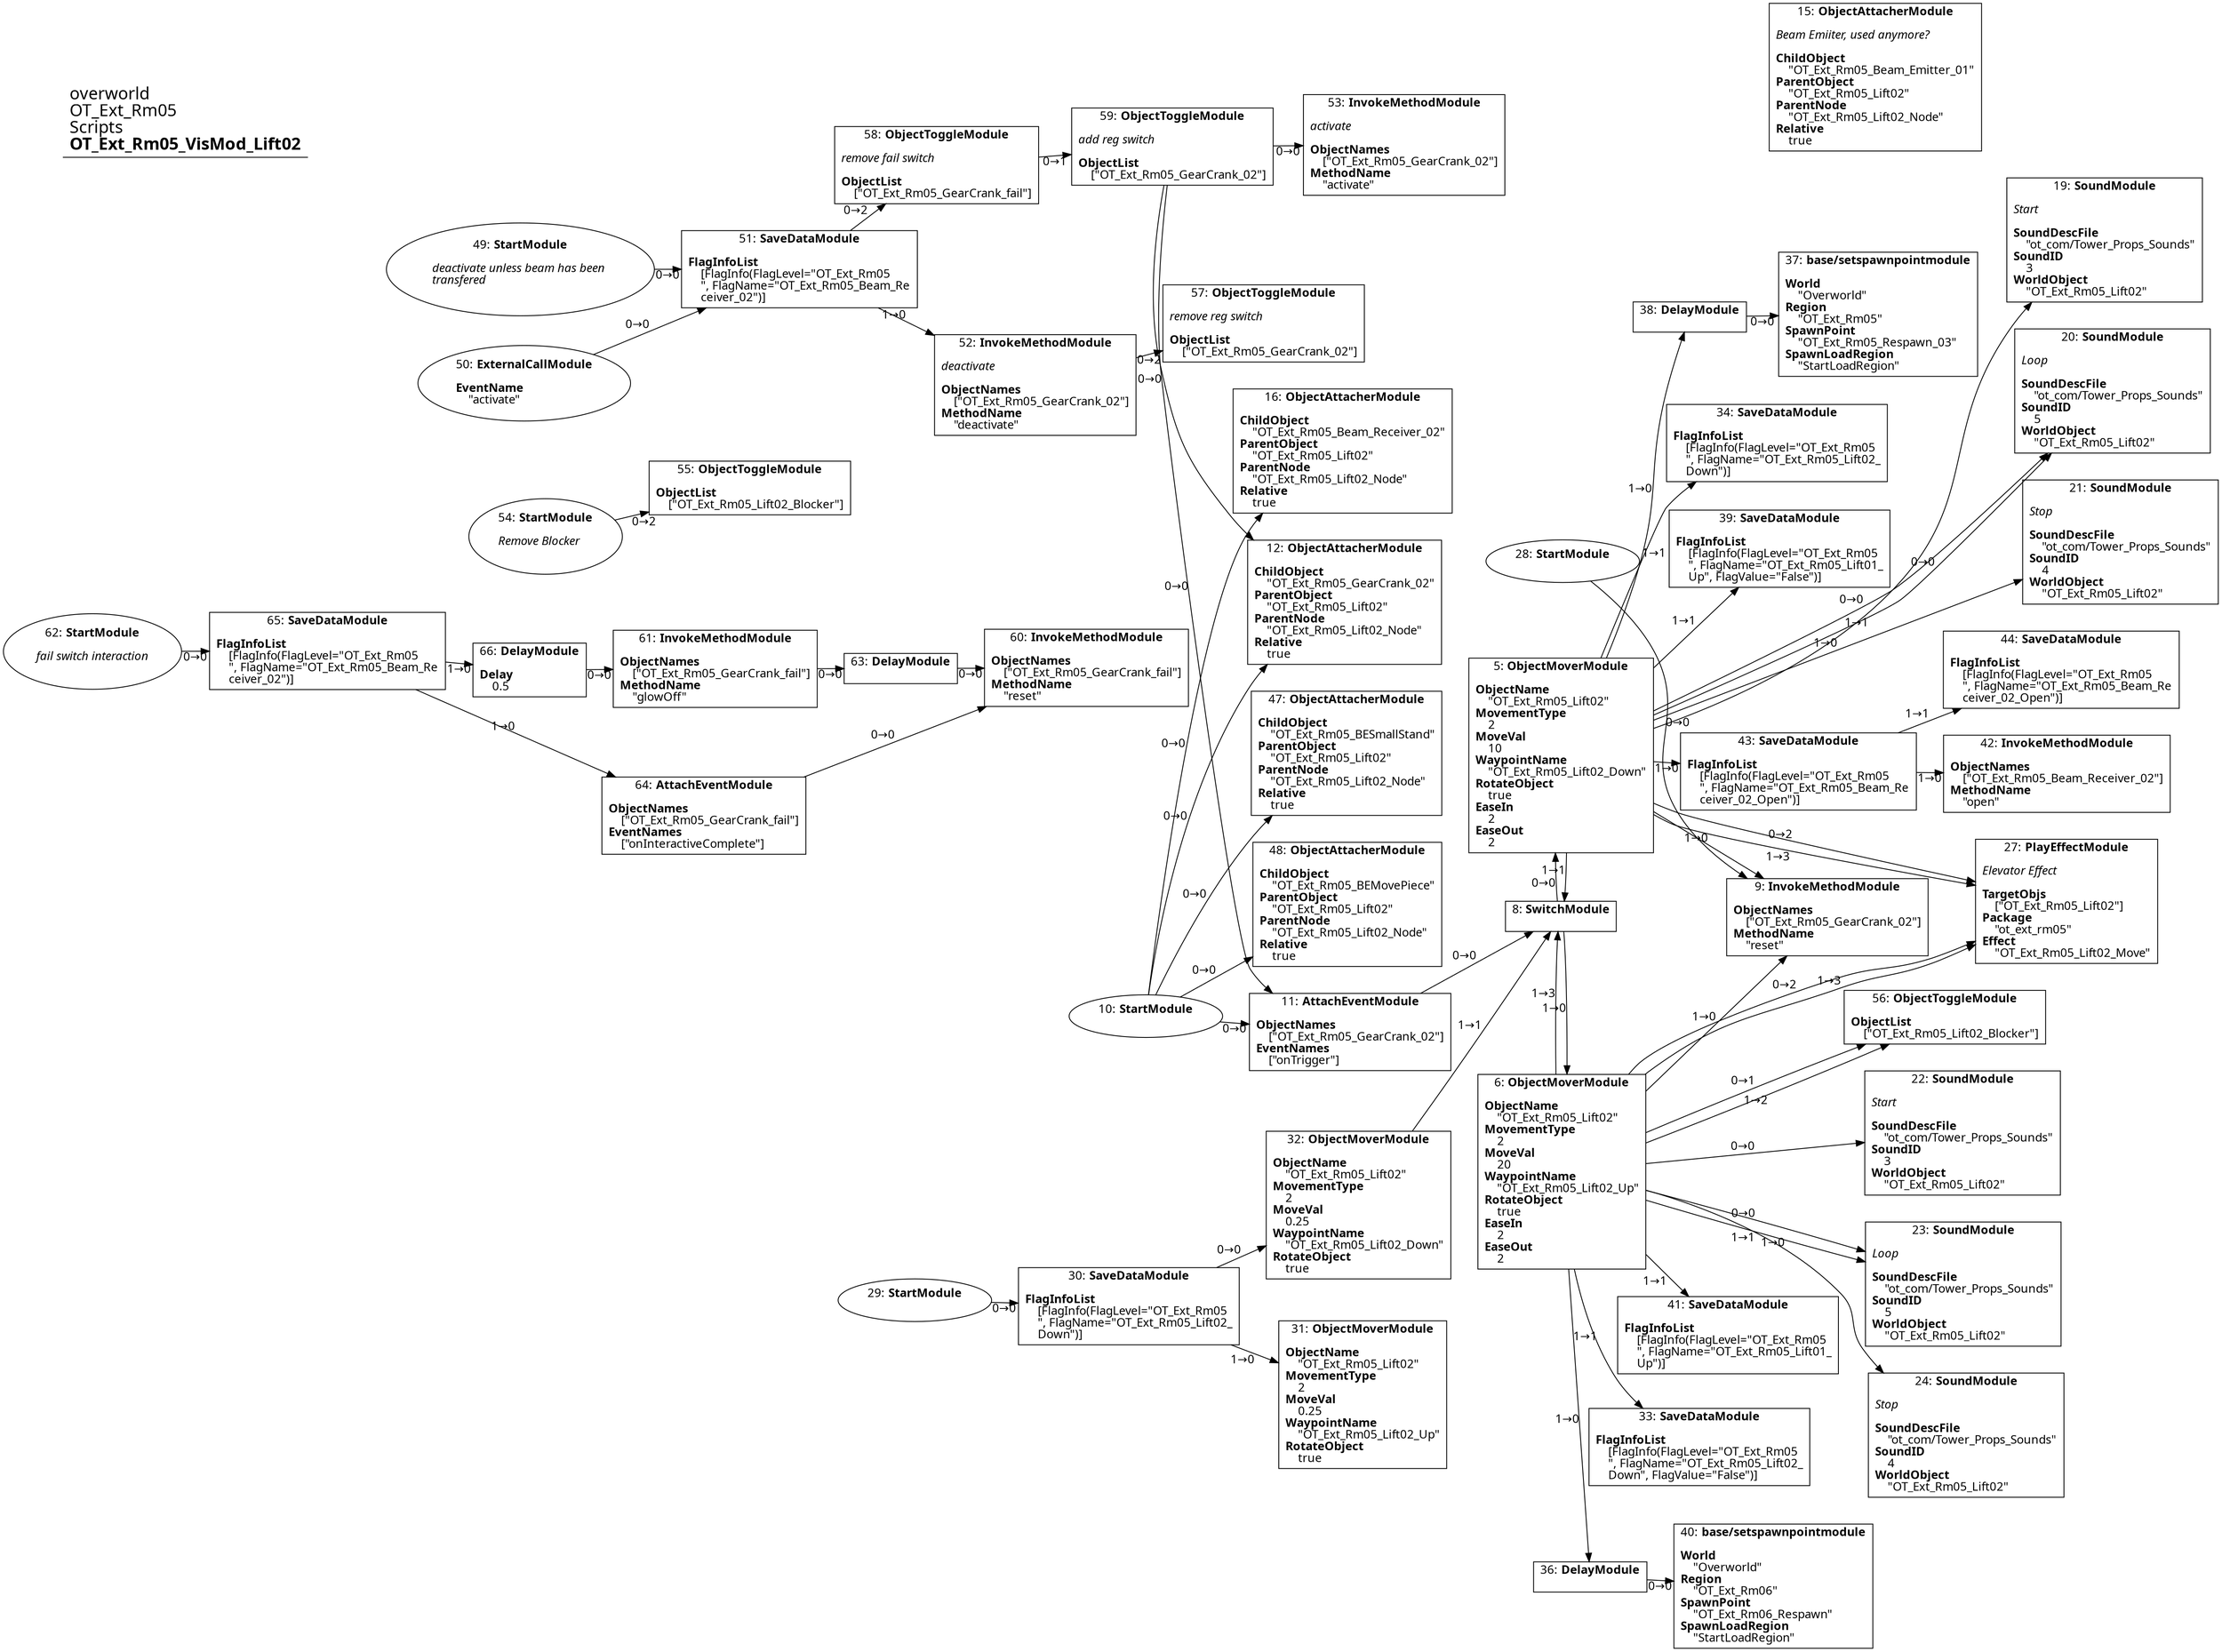 digraph {
    layout = fdp;
    overlap = prism;
    sep = "+16";
    splines = spline;

    node [ shape = box ];

    graph [ fontname = "Segoe UI" ];
    node [ fontname = "Segoe UI" ];
    edge [ fontname = "Segoe UI" ];

    5 [ label = <5: <b>ObjectMoverModule</b><br/><br/><b>ObjectName</b><br align="left"/>    &quot;OT_Ext_Rm05_Lift02&quot;<br align="left"/><b>MovementType</b><br align="left"/>    2<br align="left"/><b>MoveVal</b><br align="left"/>    10<br align="left"/><b>WaypointName</b><br align="left"/>    &quot;OT_Ext_Rm05_Lift02_Down&quot;<br align="left"/><b>RotateObject</b><br align="left"/>    true<br align="left"/><b>EaseIn</b><br align="left"/>    2<br align="left"/><b>EaseOut</b><br align="left"/>    2<br align="left"/>> ];
    5 [ pos = "0.51500005,-0.14600001!" ];
    5 -> 8 [ label = "1→1" ];
    5 -> 9 [ label = "1→0" ];
    5 -> 19 [ label = "0→0" ];
    5 -> 20 [ label = "0→0" ];
    5 -> 20 [ label = "1→1" ];
    5 -> 21 [ label = "1→0" ];
    5 -> 27 [ label = "0→2" ];
    5 -> 27 [ label = "1→3" ];
    5 -> 34 [ label = "1→1" ];
    5 -> 38 [ label = "1→0" ];
    5 -> 39 [ label = "1→1" ];
    5 -> 43 [ label = "1→0" ];

    6 [ label = <6: <b>ObjectMoverModule</b><br/><br/><b>ObjectName</b><br align="left"/>    &quot;OT_Ext_Rm05_Lift02&quot;<br align="left"/><b>MovementType</b><br align="left"/>    2<br align="left"/><b>MoveVal</b><br align="left"/>    20<br align="left"/><b>WaypointName</b><br align="left"/>    &quot;OT_Ext_Rm05_Lift02_Up&quot;<br align="left"/><b>RotateObject</b><br align="left"/>    true<br align="left"/><b>EaseIn</b><br align="left"/>    2<br align="left"/><b>EaseOut</b><br align="left"/>    2<br align="left"/>> ];
    6 [ pos = "0.52000004,-0.57900006!" ];
    6 -> 8 [ label = "1→3" ];
    6 -> 9 [ label = "1→0" ];
    6 -> 22 [ label = "0→0" ];
    6 -> 23 [ label = "0→0" ];
    6 -> 23 [ label = "1→1" ];
    6 -> 24 [ label = "1→0" ];
    6 -> 27 [ label = "0→2" ];
    6 -> 27 [ label = "1→3" ];
    6 -> 33 [ label = "1→1" ];
    6 -> 36 [ label = "1→0" ];
    6 -> 41 [ label = "1→1" ];
    6 -> 56 [ label = "0→1" ];
    6 -> 56 [ label = "1→2" ];

    8 [ label = <8: <b>SwitchModule</b><br/><br/>> ];
    8 [ pos = "0.51100004,-0.347!" ];
    8 -> 5 [ label = "0→0" ];
    8 -> 6 [ label = "1→0" ];

    9 [ label = <9: <b>InvokeMethodModule</b><br/><br/><b>ObjectNames</b><br align="left"/>    [&quot;OT_Ext_Rm05_GearCrank_02&quot;]<br align="left"/><b>MethodName</b><br align="left"/>    &quot;reset&quot;<br align="left"/>> ];
    9 [ pos = "0.89000005,-0.36100003!" ];

    10 [ label = <10: <b>StartModule</b><br/><br/>> ];
    10 [ shape = oval ]
    10 [ pos = "0.026,-0.347!" ];
    10 -> 11 [ label = "0→0" ];
    10 -> 12 [ label = "0→0" ];
    10 -> 16 [ label = "0→0" ];
    10 -> 47 [ label = "0→0" ];
    10 -> 48 [ label = "0→0" ];

    11 [ label = <11: <b>AttachEventModule</b><br/><br/><b>ObjectNames</b><br align="left"/>    [&quot;OT_Ext_Rm05_GearCrank_02&quot;]<br align="left"/><b>EventNames</b><br align="left"/>    [&quot;onTrigger&quot;]<br align="left"/>> ];
    11 [ pos = "0.24000001,-0.347!" ];
    11 -> 8 [ label = "0→0" ];

    12 [ label = <12: <b>ObjectAttacherModule</b><br/><br/><b>ChildObject</b><br align="left"/>    &quot;OT_Ext_Rm05_GearCrank_02&quot;<br align="left"/><b>ParentObject</b><br align="left"/>    &quot;OT_Ext_Rm05_Lift02&quot;<br align="left"/><b>ParentNode</b><br align="left"/>    &quot;OT_Ext_Rm05_Lift02_Node&quot;<br align="left"/><b>Relative</b><br align="left"/>    true<br align="left"/>> ];
    12 [ pos = "0.24300002,-0.045!" ];

    15 [ label = <15: <b>ObjectAttacherModule</b><br/><br/><i>Beam Emiiter, used anymore?<br align="left"/></i><br align="left"/><b>ChildObject</b><br align="left"/>    &quot;OT_Ext_Rm05_Beam_Emitter_01&quot;<br align="left"/><b>ParentObject</b><br align="left"/>    &quot;OT_Ext_Rm05_Lift02&quot;<br align="left"/><b>ParentNode</b><br align="left"/>    &quot;OT_Ext_Rm05_Lift02_Node&quot;<br align="left"/><b>Relative</b><br align="left"/>    true<br align="left"/>> ];
    15 [ pos = "0.94000006,0.776!" ];

    16 [ label = <16: <b>ObjectAttacherModule</b><br/><br/><b>ChildObject</b><br align="left"/>    &quot;OT_Ext_Rm05_Beam_Receiver_02&quot;<br align="left"/><b>ParentObject</b><br align="left"/>    &quot;OT_Ext_Rm05_Lift02&quot;<br align="left"/><b>ParentNode</b><br align="left"/>    &quot;OT_Ext_Rm05_Lift02_Node&quot;<br align="left"/><b>Relative</b><br align="left"/>    true<br align="left"/>> ];
    16 [ pos = "0.24200001,0.046000004!" ];

    19 [ label = <19: <b>SoundModule</b><br/><br/><i>Start<br align="left"/></i><br align="left"/><b>SoundDescFile</b><br align="left"/>    &quot;ot_com/Tower_Props_Sounds&quot;<br align="left"/><b>SoundID</b><br align="left"/>    3<br align="left"/><b>WorldObject</b><br align="left"/>    &quot;OT_Ext_Rm05_Lift02&quot;<br align="left"/>> ];
    19 [ pos = "1.2770001,0.43600002!" ];

    20 [ label = <20: <b>SoundModule</b><br/><br/><i>Loop<br align="left"/></i><br align="left"/><b>SoundDescFile</b><br align="left"/>    &quot;ot_com/Tower_Props_Sounds&quot;<br align="left"/><b>SoundID</b><br align="left"/>    5<br align="left"/><b>WorldObject</b><br align="left"/>    &quot;OT_Ext_Rm05_Lift02&quot;<br align="left"/>> ];
    20 [ pos = "1.281,0.28100002!" ];

    21 [ label = <21: <b>SoundModule</b><br/><br/><i>Stop<br align="left"/></i><br align="left"/><b>SoundDescFile</b><br align="left"/>    &quot;ot_com/Tower_Props_Sounds&quot;<br align="left"/><b>SoundID</b><br align="left"/>    4<br align="left"/><b>WorldObject</b><br align="left"/>    &quot;OT_Ext_Rm05_Lift02&quot;<br align="left"/>> ];
    21 [ pos = "1.284,0.132!" ];

    22 [ label = <22: <b>SoundModule</b><br/><br/><i>Start<br align="left"/></i><br align="left"/><b>SoundDescFile</b><br align="left"/>    &quot;ot_com/Tower_Props_Sounds&quot;<br align="left"/><b>SoundID</b><br align="left"/>    3<br align="left"/><b>WorldObject</b><br align="left"/>    &quot;OT_Ext_Rm05_Lift02&quot;<br align="left"/>> ];
    22 [ pos = "1.052,-0.72300005!" ];

    23 [ label = <23: <b>SoundModule</b><br/><br/><i>Loop<br align="left"/></i><br align="left"/><b>SoundDescFile</b><br align="left"/>    &quot;ot_com/Tower_Props_Sounds&quot;<br align="left"/><b>SoundID</b><br align="left"/>    5<br align="left"/><b>WorldObject</b><br align="left"/>    &quot;OT_Ext_Rm05_Lift02&quot;<br align="left"/>> ];
    23 [ pos = "1.056,-0.878!" ];

    24 [ label = <24: <b>SoundModule</b><br/><br/><i>Stop<br align="left"/></i><br align="left"/><b>SoundDescFile</b><br align="left"/>    &quot;ot_com/Tower_Props_Sounds&quot;<br align="left"/><b>SoundID</b><br align="left"/>    4<br align="left"/><b>WorldObject</b><br align="left"/>    &quot;OT_Ext_Rm05_Lift02&quot;<br align="left"/>> ];
    24 [ pos = "1.059,-1.0270001!" ];

    27 [ label = <27: <b>PlayEffectModule</b><br/><br/><i>Elevator Effect<br align="left"/></i><br align="left"/><b>TargetObjs</b><br align="left"/>    [&quot;OT_Ext_Rm05_Lift02&quot;]<br align="left"/><b>Package</b><br align="left"/>    &quot;ot_ext_rm05&quot;<br align="left"/><b>Effect</b><br align="left"/>    &quot;OT_Ext_Rm05_Lift02_Move&quot;<br align="left"/>> ];
    27 [ pos = "1.2110001,-0.36100003!" ];

    28 [ label = <28: <b>StartModule</b><br/><br/>> ];
    28 [ shape = oval ]
    28 [ pos = "0.53300005,0.035!" ];
    28 -> 9 [ label = "0→0" ];

    29 [ label = <29: <b>StartModule</b><br/><br/>> ];
    29 [ shape = oval ]
    29 [ pos = "-0.27600002,-0.88000005!" ];
    29 -> 30 [ label = "0→0" ];

    30 [ label = <30: <b>SaveDataModule</b><br/><br/><b>FlagInfoList</b><br align="left"/>    [FlagInfo(FlagLevel=&quot;OT_Ext_Rm05<br align="left"/>    &quot;, FlagName=&quot;OT_Ext_Rm05_Lift02_<br align="left"/>    Down&quot;)]<br align="left"/>> ];
    30 [ pos = "-0.061000004,-0.88000005!" ];
    30 -> 32 [ label = "0→0" ];
    30 -> 31 [ label = "1→0" ];

    31 [ label = <31: <b>ObjectMoverModule</b><br/><br/><b>ObjectName</b><br align="left"/>    &quot;OT_Ext_Rm05_Lift02&quot;<br align="left"/><b>MovementType</b><br align="left"/>    2<br align="left"/><b>MoveVal</b><br align="left"/>    0.25<br align="left"/><b>WaypointName</b><br align="left"/>    &quot;OT_Ext_Rm05_Lift02_Up&quot;<br align="left"/><b>RotateObject</b><br align="left"/>    true<br align="left"/>> ];
    31 [ pos = "0.19600001,-0.99200004!" ];

    32 [ label = <32: <b>ObjectMoverModule</b><br/><br/><b>ObjectName</b><br align="left"/>    &quot;OT_Ext_Rm05_Lift02&quot;<br align="left"/><b>MovementType</b><br align="left"/>    2<br align="left"/><b>MoveVal</b><br align="left"/>    0.25<br align="left"/><b>WaypointName</b><br align="left"/>    &quot;OT_Ext_Rm05_Lift02_Down&quot;<br align="left"/><b>RotateObject</b><br align="left"/>    true<br align="left"/>> ];
    32 [ pos = "0.194,-0.74200004!" ];
    32 -> 8 [ label = "1→1" ];

    33 [ label = <33: <b>SaveDataModule</b><br/><br/><b>FlagInfoList</b><br align="left"/>    [FlagInfo(FlagLevel=&quot;OT_Ext_Rm05<br align="left"/>    &quot;, FlagName=&quot;OT_Ext_Rm05_Lift02_<br align="left"/>    Down&quot;, FlagValue=&quot;False&quot;)]<br align="left"/>> ];
    33 [ pos = "0.72300005,-1.0500001!" ];

    34 [ label = <34: <b>SaveDataModule</b><br/><br/><b>FlagInfoList</b><br align="left"/>    [FlagInfo(FlagLevel=&quot;OT_Ext_Rm05<br align="left"/>    &quot;, FlagName=&quot;OT_Ext_Rm05_Lift02_<br align="left"/>    Down&quot;)]<br align="left"/>> ];
    34 [ pos = "0.74600005,0.21000001!" ];

    36 [ label = <36: <b>DelayModule</b><br/><br/>> ];
    36 [ pos = "0.684,-1.217!" ];
    36 -> 40 [ label = "0→0" ];

    37 [ label = <37: <b>base/setspawnpointmodule</b><br/><br/><b>World</b><br align="left"/>    &quot;Overworld&quot;<br align="left"/><b>Region</b><br align="left"/>    &quot;OT_Ext_Rm05&quot;<br align="left"/><b>SpawnPoint</b><br align="left"/>    &quot;OT_Ext_Rm05_Respawn_03&quot;<br align="left"/><b>SpawnLoadRegion</b><br align="left"/>    &quot;StartLoadRegion&quot;<br align="left"/>> ];
    37 [ pos = "0.88000005,0.402!" ];

    38 [ label = <38: <b>DelayModule</b><br/><br/>> ];
    38 [ pos = "0.711,0.402!" ];
    38 -> 37 [ label = "0→0" ];

    39 [ label = <39: <b>SaveDataModule</b><br/><br/><b>FlagInfoList</b><br align="left"/>    [FlagInfo(FlagLevel=&quot;OT_Ext_Rm05<br align="left"/>    &quot;, FlagName=&quot;OT_Ext_Rm05_Lift01_<br align="left"/>    Up&quot;, FlagValue=&quot;False&quot;)]<br align="left"/>> ];
    39 [ pos = "0.748,0.07700001!" ];

    40 [ label = <40: <b>base/setspawnpointmodule</b><br/><br/><b>World</b><br align="left"/>    &quot;Overworld&quot;<br align="left"/><b>Region</b><br align="left"/>    &quot;OT_Ext_Rm06&quot;<br align="left"/><b>SpawnPoint</b><br align="left"/>    &quot;OT_Ext_Rm06_Respawn&quot;<br align="left"/><b>SpawnLoadRegion</b><br align="left"/>    &quot;StartLoadRegion&quot;<br align="left"/>> ];
    40 [ pos = "0.84000003,-1.217!" ];

    41 [ label = <41: <b>SaveDataModule</b><br/><br/><b>FlagInfoList</b><br align="left"/>    [FlagInfo(FlagLevel=&quot;OT_Ext_Rm05<br align="left"/>    &quot;, FlagName=&quot;OT_Ext_Rm05_Lift01_<br align="left"/>    Up&quot;)]<br align="left"/>> ];
    41 [ pos = "0.734,-0.9110001!" ];

    42 [ label = <42: <b>InvokeMethodModule</b><br/><br/><b>ObjectNames</b><br align="left"/>    [&quot;OT_Ext_Rm05_Beam_Receiver_02&quot;]<br align="left"/><b>MethodName</b><br align="left"/>    &quot;open&quot;<br align="left"/>> ];
    42 [ pos = "1.1930001,-0.192!" ];

    43 [ label = <43: <b>SaveDataModule</b><br/><br/><b>FlagInfoList</b><br align="left"/>    [FlagInfo(FlagLevel=&quot;OT_Ext_Rm05<br align="left"/>    &quot;, FlagName=&quot;OT_Ext_Rm05_Beam_Re<br align="left"/>    ceiver_02_Open&quot;)]<br align="left"/>> ];
    43 [ pos = "0.95400006,-0.16900001!" ];
    43 -> 42 [ label = "1→0" ];
    43 -> 44 [ label = "1→1" ];

    44 [ label = <44: <b>SaveDataModule</b><br/><br/><b>FlagInfoList</b><br align="left"/>    [FlagInfo(FlagLevel=&quot;OT_Ext_Rm05<br align="left"/>    &quot;, FlagName=&quot;OT_Ext_Rm05_Beam_Re<br align="left"/>    ceiver_02_Open&quot;)]<br align="left"/>> ];
    44 [ pos = "1.2030001,-0.046000004!" ];

    47 [ label = <47: <b>ObjectAttacherModule</b><br/><br/><b>ChildObject</b><br align="left"/>    &quot;OT_Ext_Rm05_BESmallStand&quot;<br align="left"/><b>ParentObject</b><br align="left"/>    &quot;OT_Ext_Rm05_Lift02&quot;<br align="left"/><b>ParentNode</b><br align="left"/>    &quot;OT_Ext_Rm05_Lift02_Node&quot;<br align="left"/><b>Relative</b><br align="left"/>    true<br align="left"/>> ];
    47 [ pos = "0.24400002,-0.13700001!" ];

    48 [ label = <48: <b>ObjectAttacherModule</b><br/><br/><b>ChildObject</b><br align="left"/>    &quot;OT_Ext_Rm05_BEMovePiece&quot;<br align="left"/><b>ParentObject</b><br align="left"/>    &quot;OT_Ext_Rm05_Lift02&quot;<br align="left"/><b>ParentNode</b><br align="left"/>    &quot;OT_Ext_Rm05_Lift02_Node&quot;<br align="left"/><b>Relative</b><br align="left"/>    true<br align="left"/>> ];
    48 [ pos = "0.24300002,-0.224!" ];

    49 [ label = <49: <b>StartModule</b><br/><br/><i>deactivate unless beam has been <br align="left"/>transfered<br align="left"/></i><br align="left"/>> ];
    49 [ shape = oval ]
    49 [ pos = "-0.9620001,0.52400005!" ];
    49 -> 51 [ label = "0→0" ];

    50 [ label = <50: <b>ExternalCallModule</b><br/><br/><b>EventName</b><br align="left"/>    &quot;activate&quot;<br align="left"/>> ];
    50 [ shape = oval ]
    50 [ pos = "-0.9620001,0.43500003!" ];
    50 -> 51 [ label = "0→0" ];

    51 [ label = <51: <b>SaveDataModule</b><br/><br/><b>FlagInfoList</b><br align="left"/>    [FlagInfo(FlagLevel=&quot;OT_Ext_Rm05<br align="left"/>    &quot;, FlagName=&quot;OT_Ext_Rm05_Beam_Re<br align="left"/>    ceiver_02&quot;)]<br align="left"/>> ];
    51 [ pos = "-0.64000005,0.52400005!" ];
    51 -> 52 [ label = "1→0" ];
    51 -> 58 [ label = "0→2" ];

    52 [ label = <52: <b>InvokeMethodModule</b><br/><br/><i>deactivate<br align="left"/></i><br align="left"/><b>ObjectNames</b><br align="left"/>    [&quot;OT_Ext_Rm05_GearCrank_02&quot;]<br align="left"/><b>MethodName</b><br align="left"/>    &quot;deactivate&quot;<br align="left"/>> ];
    52 [ pos = "-0.37500003,0.388!" ];
    52 -> 57 [ label = "0→2" ];

    53 [ label = <53: <b>InvokeMethodModule</b><br/><br/><i>activate<br align="left"/></i><br align="left"/><b>ObjectNames</b><br align="left"/>    [&quot;OT_Ext_Rm05_GearCrank_02&quot;]<br align="left"/><b>MethodName</b><br align="left"/>    &quot;activate&quot;<br align="left"/>> ];
    53 [ pos = "0.177,0.70500004!" ];

    54 [ label = <54: <b>StartModule</b><br/><br/><i>Remove Blocker<br align="left"/></i><br align="left"/>> ];
    54 [ shape = oval ]
    54 [ pos = "-0.9480001,0.187!" ];
    54 -> 55 [ label = "0→2" ];

    55 [ label = <55: <b>ObjectToggleModule</b><br/><br/><b>ObjectList</b><br align="left"/>    [&quot;OT_Ext_Rm05_Lift02_Blocker&quot;]<br align="left"/>> ];
    55 [ pos = "-0.73700005,0.23300001!" ];

    56 [ label = <56: <b>ObjectToggleModule</b><br/><br/><b>ObjectList</b><br align="left"/>    [&quot;OT_Ext_Rm05_Lift02_Blocker&quot;]<br align="left"/>> ];
    56 [ pos = "1.0480001,-0.526!" ];

    57 [ label = <57: <b>ObjectToggleModule</b><br/><br/><i>remove reg switch<br align="left"/></i><br align="left"/><b>ObjectList</b><br align="left"/>    [&quot;OT_Ext_Rm05_GearCrank_02&quot;]<br align="left"/>> ];
    57 [ pos = "-0.098000005,0.43400002!" ];

    58 [ label = <58: <b>ObjectToggleModule</b><br/><br/><i>remove fail switch<br align="left"/></i><br align="left"/><b>ObjectList</b><br align="left"/>    [&quot;OT_Ext_Rm05_GearCrank_fail&quot;]<br align="left"/>> ];
    58 [ pos = "-0.38200003,0.68200004!" ];
    58 -> 59 [ label = "0→1" ];

    59 [ label = <59: <b>ObjectToggleModule</b><br/><br/><i>add reg switch<br align="left"/></i><br align="left"/><b>ObjectList</b><br align="left"/>    [&quot;OT_Ext_Rm05_GearCrank_02&quot;]<br align="left"/>> ];
    59 [ pos = "-0.1,0.70500004!" ];
    59 -> 53 [ label = "0→0" ];
    59 -> 12 [ label = "0→0" ];
    59 -> 11 [ label = "0→0" ];

    60 [ label = <60: <b>InvokeMethodModule</b><br/><br/><b>ObjectNames</b><br align="left"/>    [&quot;OT_Ext_Rm05_GearCrank_fail&quot;]<br align="left"/><b>MethodName</b><br align="left"/>    &quot;reset&quot;<br align="left"/>> ];
    60 [ pos = "-0.34500003,-0.024!" ];

    61 [ label = <61: <b>InvokeMethodModule</b><br/><br/><b>ObjectNames</b><br align="left"/>    [&quot;OT_Ext_Rm05_GearCrank_fail&quot;]<br align="left"/><b>MethodName</b><br align="left"/>    &quot;glowOff&quot;<br align="left"/>> ];
    61 [ pos = "-0.768,-0.024!" ];
    61 -> 63 [ label = "0→0" ];

    62 [ label = <62: <b>StartModule</b><br/><br/><i>fail switch interaction<br align="left"/></i><br align="left"/>> ];
    62 [ shape = oval ]
    62 [ pos = "-1.44,-0.001!" ];
    62 -> 65 [ label = "0→0" ];

    63 [ label = <63: <b>DelayModule</b><br/><br/>> ];
    63 [ pos = "-0.535,-0.024!" ];
    63 -> 60 [ label = "0→0" ];

    64 [ label = <64: <b>AttachEventModule</b><br/><br/><b>ObjectNames</b><br align="left"/>    [&quot;OT_Ext_Rm05_GearCrank_fail&quot;]<br align="left"/><b>EventNames</b><br align="left"/>    [&quot;onInteractiveComplete&quot;]<br align="left"/>> ];
    64 [ pos = "-0.772,-0.23300001!" ];
    64 -> 60 [ label = "0→0" ];

    65 [ label = <65: <b>SaveDataModule</b><br/><br/><b>FlagInfoList</b><br align="left"/>    [FlagInfo(FlagLevel=&quot;OT_Ext_Rm05<br align="left"/>    &quot;, FlagName=&quot;OT_Ext_Rm05_Beam_Re<br align="left"/>    ceiver_02&quot;)]<br align="left"/>> ];
    65 [ pos = "-1.2420001,-0.001!" ];
    65 -> 66 [ label = "1→0" ];
    65 -> 64 [ label = "1→0" ];

    66 [ label = <66: <b>DelayModule</b><br/><br/><b>Delay</b><br align="left"/>    0.5<br align="left"/>> ];
    66 [ pos = "-0.99000007,-0.024!" ];
    66 -> 61 [ label = "0→0" ];

    title [ pos = "-1.4410001,0.777!" ];
    title [ shape = underline ];
    title [ label = <<font point-size="20">overworld<br align="left"/>OT_Ext_Rm05<br align="left"/>Scripts<br align="left"/><b>OT_Ext_Rm05_VisMod_Lift02</b><br align="left"/></font>> ];
}
